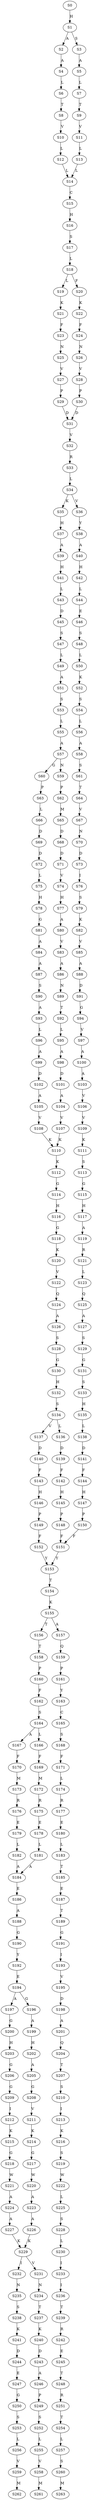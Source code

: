strict digraph  {
	S0 -> S1 [ label = H ];
	S1 -> S2 [ label = A ];
	S1 -> S3 [ label = S ];
	S2 -> S4 [ label = A ];
	S3 -> S5 [ label = A ];
	S4 -> S6 [ label = L ];
	S5 -> S7 [ label = L ];
	S6 -> S8 [ label = T ];
	S7 -> S9 [ label = T ];
	S8 -> S10 [ label = V ];
	S9 -> S11 [ label = V ];
	S10 -> S12 [ label = L ];
	S11 -> S13 [ label = L ];
	S12 -> S14 [ label = L ];
	S13 -> S14 [ label = L ];
	S14 -> S15 [ label = C ];
	S15 -> S16 [ label = H ];
	S16 -> S17 [ label = S ];
	S17 -> S18 [ label = L ];
	S18 -> S19 [ label = L ];
	S18 -> S20 [ label = F ];
	S19 -> S21 [ label = K ];
	S20 -> S22 [ label = K ];
	S21 -> S23 [ label = F ];
	S22 -> S24 [ label = F ];
	S23 -> S25 [ label = N ];
	S24 -> S26 [ label = N ];
	S25 -> S27 [ label = V ];
	S26 -> S28 [ label = V ];
	S27 -> S29 [ label = P ];
	S28 -> S30 [ label = P ];
	S29 -> S31 [ label = D ];
	S30 -> S31 [ label = D ];
	S31 -> S32 [ label = V ];
	S32 -> S33 [ label = R ];
	S33 -> S34 [ label = L ];
	S34 -> S35 [ label = K ];
	S34 -> S36 [ label = V ];
	S35 -> S37 [ label = H ];
	S36 -> S38 [ label = Y ];
	S37 -> S39 [ label = A ];
	S38 -> S40 [ label = A ];
	S39 -> S41 [ label = H ];
	S40 -> S42 [ label = H ];
	S41 -> S43 [ label = L ];
	S42 -> S44 [ label = L ];
	S43 -> S45 [ label = D ];
	S44 -> S46 [ label = E ];
	S45 -> S47 [ label = S ];
	S46 -> S48 [ label = S ];
	S47 -> S49 [ label = L ];
	S48 -> S50 [ label = L ];
	S49 -> S51 [ label = A ];
	S50 -> S52 [ label = K ];
	S51 -> S53 [ label = S ];
	S52 -> S54 [ label = S ];
	S53 -> S55 [ label = L ];
	S54 -> S56 [ label = L ];
	S55 -> S57 [ label = A ];
	S56 -> S58 [ label = A ];
	S57 -> S59 [ label = N ];
	S57 -> S60 [ label = G ];
	S58 -> S61 [ label = S ];
	S59 -> S62 [ label = P ];
	S60 -> S63 [ label = P ];
	S61 -> S64 [ label = T ];
	S62 -> S65 [ label = M ];
	S63 -> S66 [ label = L ];
	S64 -> S67 [ label = V ];
	S65 -> S68 [ label = D ];
	S66 -> S69 [ label = D ];
	S67 -> S70 [ label = N ];
	S68 -> S71 [ label = D ];
	S69 -> S72 [ label = D ];
	S70 -> S73 [ label = D ];
	S71 -> S74 [ label = V ];
	S72 -> S75 [ label = L ];
	S73 -> S76 [ label = I ];
	S74 -> S77 [ label = H ];
	S75 -> S78 [ label = H ];
	S76 -> S79 [ label = S ];
	S77 -> S80 [ label = A ];
	S78 -> S81 [ label = G ];
	S79 -> S82 [ label = K ];
	S80 -> S83 [ label = V ];
	S81 -> S84 [ label = A ];
	S82 -> S85 [ label = V ];
	S83 -> S86 [ label = A ];
	S84 -> S87 [ label = A ];
	S85 -> S88 [ label = A ];
	S86 -> S89 [ label = N ];
	S87 -> S90 [ label = S ];
	S88 -> S91 [ label = D ];
	S89 -> S92 [ label = T ];
	S90 -> S93 [ label = A ];
	S91 -> S94 [ label = G ];
	S92 -> S95 [ label = L ];
	S93 -> S96 [ label = L ];
	S94 -> S97 [ label = V ];
	S95 -> S98 [ label = A ];
	S96 -> S99 [ label = A ];
	S97 -> S100 [ label = A ];
	S98 -> S101 [ label = D ];
	S99 -> S102 [ label = D ];
	S100 -> S103 [ label = A ];
	S101 -> S104 [ label = A ];
	S102 -> S105 [ label = A ];
	S103 -> S106 [ label = V ];
	S104 -> S107 [ label = V ];
	S105 -> S108 [ label = V ];
	S106 -> S109 [ label = V ];
	S107 -> S110 [ label = K ];
	S108 -> S110 [ label = K ];
	S109 -> S111 [ label = K ];
	S110 -> S112 [ label = K ];
	S111 -> S113 [ label = S ];
	S112 -> S114 [ label = G ];
	S113 -> S115 [ label = G ];
	S114 -> S116 [ label = H ];
	S115 -> S117 [ label = H ];
	S116 -> S118 [ label = G ];
	S117 -> S119 [ label = A ];
	S118 -> S120 [ label = K ];
	S119 -> S121 [ label = R ];
	S120 -> S122 [ label = V ];
	S121 -> S123 [ label = L ];
	S122 -> S124 [ label = Q ];
	S123 -> S125 [ label = Q ];
	S124 -> S126 [ label = A ];
	S125 -> S127 [ label = A ];
	S126 -> S128 [ label = S ];
	S127 -> S129 [ label = S ];
	S128 -> S130 [ label = G ];
	S129 -> S131 [ label = G ];
	S130 -> S132 [ label = H ];
	S131 -> S133 [ label = S ];
	S132 -> S134 [ label = S ];
	S133 -> S135 [ label = H ];
	S134 -> S136 [ label = L ];
	S134 -> S137 [ label = V ];
	S135 -> S138 [ label = L ];
	S136 -> S139 [ label = D ];
	S137 -> S140 [ label = D ];
	S138 -> S141 [ label = D ];
	S139 -> S142 [ label = F ];
	S140 -> S143 [ label = F ];
	S141 -> S144 [ label = F ];
	S142 -> S145 [ label = H ];
	S143 -> S146 [ label = H ];
	S144 -> S147 [ label = H ];
	S145 -> S148 [ label = P ];
	S146 -> S149 [ label = P ];
	S147 -> S150 [ label = P ];
	S148 -> S151 [ label = F ];
	S149 -> S152 [ label = F ];
	S150 -> S151 [ label = F ];
	S151 -> S153 [ label = Y ];
	S152 -> S153 [ label = Y ];
	S153 -> S154 [ label = T ];
	S154 -> S155 [ label = K ];
	S155 -> S156 [ label = T ];
	S155 -> S157 [ label = A ];
	S156 -> S158 [ label = T ];
	S157 -> S159 [ label = Q ];
	S158 -> S160 [ label = P ];
	S159 -> S161 [ label = P ];
	S160 -> S162 [ label = F ];
	S161 -> S163 [ label = Y ];
	S162 -> S164 [ label = S ];
	S163 -> S165 [ label = C ];
	S164 -> S166 [ label = L ];
	S164 -> S167 [ label = A ];
	S165 -> S168 [ label = S ];
	S166 -> S169 [ label = F ];
	S167 -> S170 [ label = F ];
	S168 -> S171 [ label = F ];
	S169 -> S172 [ label = M ];
	S170 -> S173 [ label = M ];
	S171 -> S174 [ label = L ];
	S172 -> S175 [ label = R ];
	S173 -> S176 [ label = R ];
	S174 -> S177 [ label = R ];
	S175 -> S178 [ label = E ];
	S176 -> S179 [ label = E ];
	S177 -> S180 [ label = E ];
	S178 -> S181 [ label = L ];
	S179 -> S182 [ label = L ];
	S180 -> S183 [ label = L ];
	S181 -> S184 [ label = A ];
	S182 -> S184 [ label = A ];
	S183 -> S185 [ label = T ];
	S184 -> S186 [ label = E ];
	S185 -> S187 [ label = E ];
	S186 -> S188 [ label = A ];
	S187 -> S189 [ label = T ];
	S188 -> S190 [ label = G ];
	S189 -> S191 [ label = G ];
	S190 -> S192 [ label = Y ];
	S191 -> S193 [ label = I ];
	S192 -> S194 [ label = E ];
	S193 -> S195 [ label = V ];
	S194 -> S196 [ label = G ];
	S194 -> S197 [ label = A ];
	S195 -> S198 [ label = D ];
	S196 -> S199 [ label = A ];
	S197 -> S200 [ label = G ];
	S198 -> S201 [ label = A ];
	S199 -> S202 [ label = H ];
	S200 -> S203 [ label = H ];
	S201 -> S204 [ label = Q ];
	S202 -> S205 [ label = A ];
	S203 -> S206 [ label = G ];
	S204 -> S207 [ label = T ];
	S205 -> S208 [ label = G ];
	S206 -> S209 [ label = G ];
	S207 -> S210 [ label = S ];
	S208 -> S211 [ label = V ];
	S209 -> S212 [ label = I ];
	S210 -> S213 [ label = I ];
	S211 -> S214 [ label = K ];
	S212 -> S215 [ label = K ];
	S213 -> S216 [ label = K ];
	S214 -> S217 [ label = G ];
	S215 -> S218 [ label = G ];
	S216 -> S219 [ label = S ];
	S217 -> S220 [ label = W ];
	S218 -> S221 [ label = W ];
	S219 -> S222 [ label = W ];
	S220 -> S223 [ label = A ];
	S221 -> S224 [ label = A ];
	S222 -> S225 [ label = L ];
	S223 -> S226 [ label = A ];
	S224 -> S227 [ label = A ];
	S225 -> S228 [ label = S ];
	S226 -> S229 [ label = K ];
	S227 -> S229 [ label = K ];
	S228 -> S230 [ label = L ];
	S229 -> S231 [ label = V ];
	S229 -> S232 [ label = I ];
	S230 -> S233 [ label = I ];
	S231 -> S234 [ label = N ];
	S232 -> S235 [ label = N ];
	S233 -> S236 [ label = I ];
	S234 -> S237 [ label = T ];
	S235 -> S238 [ label = S ];
	S236 -> S239 [ label = T ];
	S237 -> S240 [ label = K ];
	S238 -> S241 [ label = K ];
	S239 -> S242 [ label = R ];
	S240 -> S243 [ label = D ];
	S241 -> S244 [ label = D ];
	S242 -> S245 [ label = E ];
	S243 -> S246 [ label = A ];
	S244 -> S247 [ label = E ];
	S245 -> S248 [ label = T ];
	S246 -> S249 [ label = P ];
	S247 -> S250 [ label = G ];
	S248 -> S251 [ label = R ];
	S249 -> S252 [ label = S ];
	S250 -> S253 [ label = S ];
	S251 -> S254 [ label = T ];
	S252 -> S255 [ label = L ];
	S253 -> S256 [ label = L ];
	S254 -> S257 [ label = L ];
	S255 -> S258 [ label = V ];
	S256 -> S259 [ label = V ];
	S257 -> S260 [ label = S ];
	S258 -> S261 [ label = M ];
	S259 -> S262 [ label = M ];
	S260 -> S263 [ label = M ];
}
